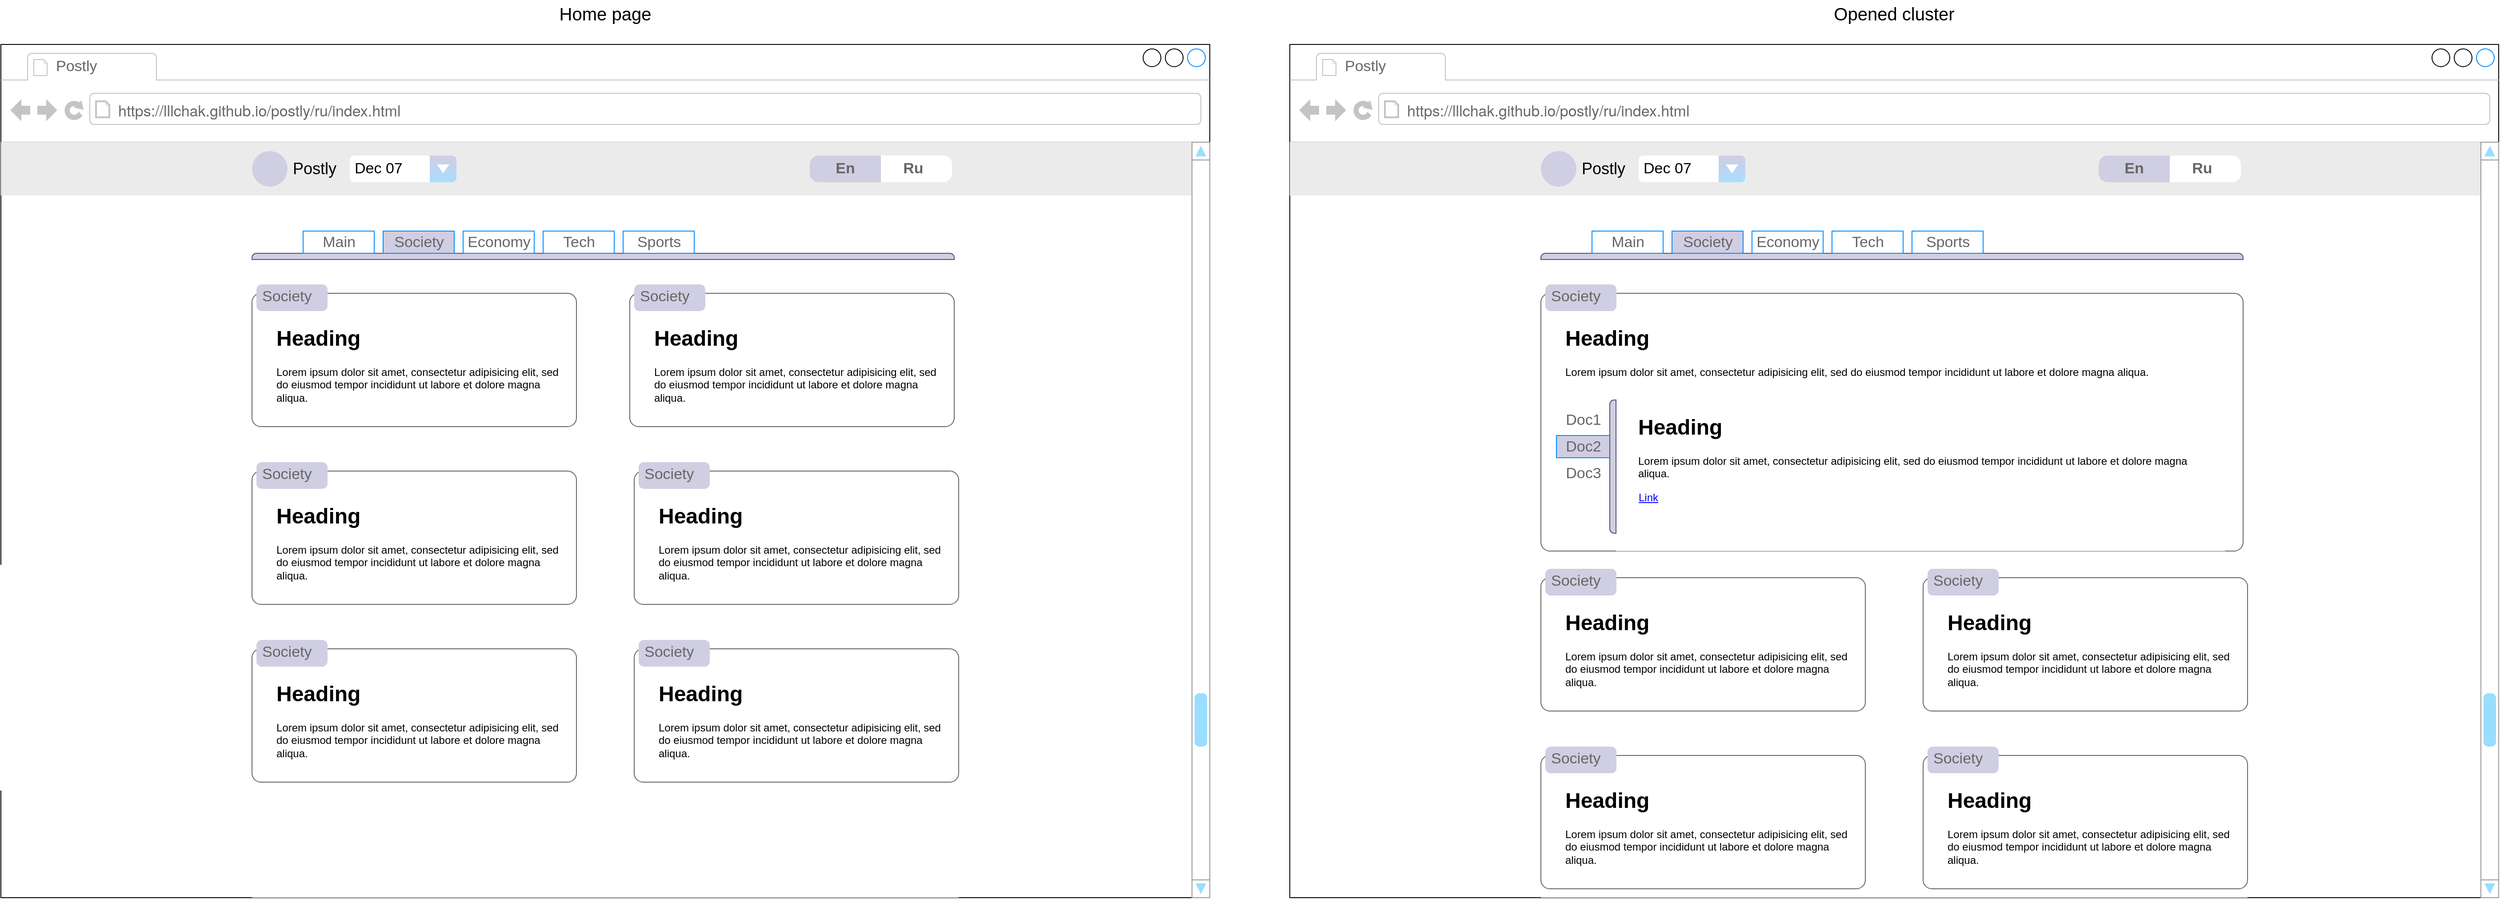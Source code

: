 <mxfile version="24.2.2" type="github">
  <diagram name="Page-1" id="TqCZ4z7ThMNIqhiF5H48">
    <mxGraphModel dx="4217" dy="2922" grid="0" gridSize="10" guides="1" tooltips="1" connect="1" arrows="1" fold="1" page="0" pageScale="1" pageWidth="827" pageHeight="1169" math="0" shadow="0">
      <root>
        <mxCell id="0" />
        <mxCell id="1" parent="0" />
        <mxCell id="u7MQaCBjW9pdvPqKbU2X-4" value="" style="strokeWidth=1;shadow=0;dashed=0;align=center;html=1;shape=mxgraph.mockup.containers.browserWindow;rSize=0;strokeColor=default;strokeColor2=#008cff;strokeColor3=#c4c4c4;mainText=,;recursiveResize=0;fontColor=#666666;" vertex="1" parent="1">
          <mxGeometry x="-1410" y="-1000" width="1360" height="960" as="geometry" />
        </mxCell>
        <mxCell id="u7MQaCBjW9pdvPqKbU2X-5" value="Postly" style="strokeWidth=1;shadow=0;dashed=0;align=center;html=1;shape=mxgraph.mockup.containers.anchor;fontSize=17;fontColor=#666666;align=left;whiteSpace=wrap;" vertex="1" parent="u7MQaCBjW9pdvPqKbU2X-4">
          <mxGeometry x="60" y="12" width="110" height="26" as="geometry" />
        </mxCell>
        <mxCell id="u7MQaCBjW9pdvPqKbU2X-6" value="&lt;p style=&quot;margin: 0px; font-style: normal; font-variant-caps: normal; font-stretch: normal; line-height: normal; font-family: &amp;quot;Helvetica Neue&amp;quot;; font-size-adjust: none; font-kerning: auto; font-variant-alternates: normal; font-variant-ligatures: normal; font-variant-numeric: normal; font-variant-east-asian: normal; font-variant-position: normal; font-feature-settings: normal; font-optical-sizing: auto; font-variation-settings: normal;&quot;&gt;&lt;font style=&quot;font-size: 17px;&quot;&gt;https://lllchak.github.io/postly/ru/index.html&lt;/font&gt;&lt;/p&gt;" style="strokeWidth=1;shadow=0;dashed=0;align=center;html=1;shape=mxgraph.mockup.containers.anchor;rSize=0;fontSize=17;fontColor=#666666;align=left;" vertex="1" parent="u7MQaCBjW9pdvPqKbU2X-4">
          <mxGeometry x="130" y="60" width="350" height="26" as="geometry" />
        </mxCell>
        <mxCell id="u7MQaCBjW9pdvPqKbU2X-17" value="" style="rounded=0;whiteSpace=wrap;html=1;fillColor=#EBEBEB;strokeColor=none;" vertex="1" parent="u7MQaCBjW9pdvPqKbU2X-4">
          <mxGeometry y="110" width="1360" height="60" as="geometry" />
        </mxCell>
        <mxCell id="u7MQaCBjW9pdvPqKbU2X-18" value="" style="shape=sumEllipse;perimeter=ellipsePerimeter;whiteSpace=wrap;html=1;backgroundOutline=1;fillColor=#d0cee2;strokeColor=none;" vertex="1" parent="u7MQaCBjW9pdvPqKbU2X-4">
          <mxGeometry x="282.5" y="120" width="40" height="40" as="geometry" />
        </mxCell>
        <mxCell id="u7MQaCBjW9pdvPqKbU2X-20" value="Postly" style="text;html=1;align=center;verticalAlign=middle;whiteSpace=wrap;rounded=0;fontSize=18;" vertex="1" parent="u7MQaCBjW9pdvPqKbU2X-4">
          <mxGeometry x="322.5" y="125" width="60" height="30" as="geometry" />
        </mxCell>
        <mxCell id="u7MQaCBjW9pdvPqKbU2X-21" value="Dec 07" style="strokeWidth=1;shadow=0;dashed=0;align=center;html=1;shape=mxgraph.mockup.forms.comboBox;strokeColor=none;fillColor=#d0cee2;align=left;fillColor2=#aaddff;mainText=;fontSize=17;spacingLeft=3;gradientColor=none;" vertex="1" parent="u7MQaCBjW9pdvPqKbU2X-4">
          <mxGeometry x="392.5" y="125" width="120" height="30" as="geometry" />
        </mxCell>
        <mxCell id="u7MQaCBjW9pdvPqKbU2X-22" value="" style="strokeWidth=1;shadow=0;dashed=0;align=center;html=1;shape=mxgraph.mockup.containers.marginRect2;rectMarginTop=32;strokeColor=none;gradientColor=none;whiteSpace=wrap;" vertex="1" parent="u7MQaCBjW9pdvPqKbU2X-4">
          <mxGeometry x="282.5" y="210" width="795" height="750" as="geometry" />
        </mxCell>
        <mxCell id="u7MQaCBjW9pdvPqKbU2X-26" value="" style="strokeWidth=1;shadow=0;dashed=0;align=center;html=1;shape=mxgraph.mockup.containers.topButton;rSize=5;strokeColor=#56517e;fillColor=#d0cee2;resizeWidth=1;movable=0;deletable=1;" vertex="1" parent="u7MQaCBjW9pdvPqKbU2X-22">
          <mxGeometry width="790" height="7" relative="1" as="geometry">
            <mxPoint y="25" as="offset" />
          </mxGeometry>
        </mxCell>
        <mxCell id="u7MQaCBjW9pdvPqKbU2X-44" value="" style="shape=mxgraph.mockup.containers.marginRect;rectMarginTop=10;strokeColor=#666666;strokeWidth=1;dashed=0;rounded=1;arcSize=5;recursiveResize=0;html=1;whiteSpace=wrap;" vertex="1" parent="u7MQaCBjW9pdvPqKbU2X-22">
          <mxGeometry y="60" width="365" height="160" as="geometry" />
        </mxCell>
        <mxCell id="u7MQaCBjW9pdvPqKbU2X-45" value="Society" style="shape=rect;strokeColor=none;fillColor=#d0cee2;strokeWidth=1;dashed=0;rounded=1;arcSize=20;fontSize=17;spacing=2;spacingTop=-2;align=left;autosize=1;spacingLeft=4;resizeWidth=0;resizeHeight=0;perimeter=none;html=1;whiteSpace=wrap;fontColor=#666666;" vertex="1" parent="u7MQaCBjW9pdvPqKbU2X-44">
          <mxGeometry x="5" width="80" height="30" as="geometry" />
        </mxCell>
        <mxCell id="u7MQaCBjW9pdvPqKbU2X-48" value="&lt;h1 style=&quot;margin-top: 0px;&quot;&gt;Heading&lt;/h1&gt;&lt;p&gt;Lorem ipsum dolor sit amet, consectetur adipisicing elit, sed do eiusmod tempor incididunt ut labore et dolore magna aliqua.&lt;/p&gt;" style="text;html=1;whiteSpace=wrap;overflow=hidden;rounded=0;" vertex="1" parent="u7MQaCBjW9pdvPqKbU2X-44">
          <mxGeometry x="25" y="40" width="335" height="120" as="geometry" />
        </mxCell>
        <mxCell id="u7MQaCBjW9pdvPqKbU2X-49" value="" style="shape=mxgraph.mockup.containers.marginRect;rectMarginTop=10;strokeColor=#666666;strokeWidth=1;dashed=0;rounded=1;arcSize=5;recursiveResize=0;html=1;whiteSpace=wrap;" vertex="1" parent="u7MQaCBjW9pdvPqKbU2X-22">
          <mxGeometry x="425" y="60" width="365" height="160" as="geometry" />
        </mxCell>
        <mxCell id="u7MQaCBjW9pdvPqKbU2X-50" value="Society" style="shape=rect;strokeColor=none;fillColor=#d0cee2;strokeWidth=1;dashed=0;rounded=1;arcSize=20;fontSize=17;spacing=2;spacingTop=-2;align=left;autosize=1;spacingLeft=4;resizeWidth=0;resizeHeight=0;perimeter=none;html=1;whiteSpace=wrap;fontColor=#666666;" vertex="1" parent="u7MQaCBjW9pdvPqKbU2X-49">
          <mxGeometry x="5" width="80" height="30" as="geometry" />
        </mxCell>
        <mxCell id="u7MQaCBjW9pdvPqKbU2X-51" value="&lt;h1 style=&quot;margin-top: 0px;&quot;&gt;Heading&lt;/h1&gt;&lt;p&gt;Lorem ipsum dolor sit amet, consectetur adipisicing elit, sed do eiusmod tempor incididunt ut labore et dolore magna aliqua.&lt;/p&gt;" style="text;html=1;whiteSpace=wrap;overflow=hidden;rounded=0;" vertex="1" parent="u7MQaCBjW9pdvPqKbU2X-49">
          <mxGeometry x="25" y="40" width="335" height="120" as="geometry" />
        </mxCell>
        <mxCell id="u7MQaCBjW9pdvPqKbU2X-58" value="" style="shape=mxgraph.mockup.containers.marginRect;rectMarginTop=10;strokeColor=#666666;strokeWidth=1;dashed=0;rounded=1;arcSize=5;recursiveResize=0;html=1;whiteSpace=wrap;" vertex="1" parent="u7MQaCBjW9pdvPqKbU2X-22">
          <mxGeometry y="260" width="365" height="160" as="geometry" />
        </mxCell>
        <mxCell id="u7MQaCBjW9pdvPqKbU2X-59" value="Society" style="shape=rect;strokeColor=none;fillColor=#d0cee2;strokeWidth=1;dashed=0;rounded=1;arcSize=20;fontSize=17;spacing=2;spacingTop=-2;align=left;autosize=1;spacingLeft=4;resizeWidth=0;resizeHeight=0;perimeter=none;html=1;whiteSpace=wrap;fontColor=#666666;" vertex="1" parent="u7MQaCBjW9pdvPqKbU2X-58">
          <mxGeometry x="5" width="80" height="30" as="geometry" />
        </mxCell>
        <mxCell id="u7MQaCBjW9pdvPqKbU2X-60" value="&lt;h1 style=&quot;margin-top: 0px;&quot;&gt;Heading&lt;/h1&gt;&lt;p&gt;Lorem ipsum dolor sit amet, consectetur adipisicing elit, sed do eiusmod tempor incididunt ut labore et dolore magna aliqua.&lt;/p&gt;" style="text;html=1;whiteSpace=wrap;overflow=hidden;rounded=0;" vertex="1" parent="u7MQaCBjW9pdvPqKbU2X-58">
          <mxGeometry x="25" y="40" width="335" height="120" as="geometry" />
        </mxCell>
        <mxCell id="u7MQaCBjW9pdvPqKbU2X-61" value="" style="shape=mxgraph.mockup.containers.marginRect;rectMarginTop=10;strokeColor=#666666;strokeWidth=1;dashed=0;rounded=1;arcSize=5;recursiveResize=0;html=1;whiteSpace=wrap;" vertex="1" parent="u7MQaCBjW9pdvPqKbU2X-22">
          <mxGeometry x="430" y="260" width="365" height="160" as="geometry" />
        </mxCell>
        <mxCell id="u7MQaCBjW9pdvPqKbU2X-62" value="Society" style="shape=rect;strokeColor=none;fillColor=#d0cee2;strokeWidth=1;dashed=0;rounded=1;arcSize=20;fontSize=17;spacing=2;spacingTop=-2;align=left;autosize=1;spacingLeft=4;resizeWidth=0;resizeHeight=0;perimeter=none;html=1;whiteSpace=wrap;fontColor=#666666;" vertex="1" parent="u7MQaCBjW9pdvPqKbU2X-61">
          <mxGeometry x="5" width="80" height="30" as="geometry" />
        </mxCell>
        <mxCell id="u7MQaCBjW9pdvPqKbU2X-63" value="&lt;h1 style=&quot;margin-top: 0px;&quot;&gt;Heading&lt;/h1&gt;&lt;p&gt;Lorem ipsum dolor sit amet, consectetur adipisicing elit, sed do eiusmod tempor incididunt ut labore et dolore magna aliqua.&lt;/p&gt;" style="text;html=1;whiteSpace=wrap;overflow=hidden;rounded=0;" vertex="1" parent="u7MQaCBjW9pdvPqKbU2X-61">
          <mxGeometry x="25" y="40" width="335" height="120" as="geometry" />
        </mxCell>
        <mxCell id="u7MQaCBjW9pdvPqKbU2X-64" value="" style="shape=mxgraph.mockup.containers.marginRect;rectMarginTop=10;strokeColor=#666666;strokeWidth=1;dashed=0;rounded=1;arcSize=5;recursiveResize=0;html=1;whiteSpace=wrap;" vertex="1" parent="u7MQaCBjW9pdvPqKbU2X-22">
          <mxGeometry y="460" width="365" height="160" as="geometry" />
        </mxCell>
        <mxCell id="u7MQaCBjW9pdvPqKbU2X-65" value="Society" style="shape=rect;strokeColor=none;fillColor=#d0cee2;strokeWidth=1;dashed=0;rounded=1;arcSize=20;fontSize=17;spacing=2;spacingTop=-2;align=left;autosize=1;spacingLeft=4;resizeWidth=0;resizeHeight=0;perimeter=none;html=1;whiteSpace=wrap;fontColor=#666666;" vertex="1" parent="u7MQaCBjW9pdvPqKbU2X-64">
          <mxGeometry x="5" width="80" height="30" as="geometry" />
        </mxCell>
        <mxCell id="u7MQaCBjW9pdvPqKbU2X-66" value="&lt;h1 style=&quot;margin-top: 0px;&quot;&gt;Heading&lt;/h1&gt;&lt;p&gt;Lorem ipsum dolor sit amet, consectetur adipisicing elit, sed do eiusmod tempor incididunt ut labore et dolore magna aliqua.&lt;/p&gt;" style="text;html=1;whiteSpace=wrap;overflow=hidden;rounded=0;" vertex="1" parent="u7MQaCBjW9pdvPqKbU2X-64">
          <mxGeometry x="25" y="40" width="335" height="120" as="geometry" />
        </mxCell>
        <mxCell id="u7MQaCBjW9pdvPqKbU2X-67" value="" style="shape=mxgraph.mockup.containers.marginRect;rectMarginTop=10;strokeColor=#666666;strokeWidth=1;dashed=0;rounded=1;arcSize=5;recursiveResize=0;html=1;whiteSpace=wrap;" vertex="1" parent="u7MQaCBjW9pdvPqKbU2X-22">
          <mxGeometry x="430" y="460" width="365" height="160" as="geometry" />
        </mxCell>
        <mxCell id="u7MQaCBjW9pdvPqKbU2X-68" value="Society" style="shape=rect;strokeColor=none;fillColor=#d0cee2;strokeWidth=1;dashed=0;rounded=1;arcSize=20;fontSize=17;spacing=2;spacingTop=-2;align=left;autosize=1;spacingLeft=4;resizeWidth=0;resizeHeight=0;perimeter=none;html=1;whiteSpace=wrap;fontColor=#666666;" vertex="1" parent="u7MQaCBjW9pdvPqKbU2X-67">
          <mxGeometry x="5" width="80" height="30" as="geometry" />
        </mxCell>
        <mxCell id="u7MQaCBjW9pdvPqKbU2X-69" value="&lt;h1 style=&quot;margin-top: 0px;&quot;&gt;Heading&lt;/h1&gt;&lt;p&gt;Lorem ipsum dolor sit amet, consectetur adipisicing elit, sed do eiusmod tempor incididunt ut labore et dolore magna aliqua.&lt;/p&gt;" style="text;html=1;whiteSpace=wrap;overflow=hidden;rounded=0;" vertex="1" parent="u7MQaCBjW9pdvPqKbU2X-67">
          <mxGeometry x="25" y="40" width="335" height="120" as="geometry" />
        </mxCell>
        <mxCell id="u7MQaCBjW9pdvPqKbU2X-24" value="Society" style="strokeWidth=1;shadow=0;dashed=0;align=center;html=1;shape=mxgraph.mockup.containers.rrect;rSize=0;fontSize=17;strokeColor=#008CFF;fillColor=#d0cee2;fontColor=#666666;" vertex="1" parent="u7MQaCBjW9pdvPqKbU2X-4">
          <mxGeometry width="80" height="25" relative="1" as="geometry">
            <mxPoint x="430" y="210" as="offset" />
          </mxGeometry>
        </mxCell>
        <mxCell id="u7MQaCBjW9pdvPqKbU2X-29" value="Main" style="strokeWidth=1;shadow=0;dashed=0;align=center;html=1;shape=mxgraph.mockup.containers.rrect;rSize=0;fontSize=17;fontColor=#666666;strokeColor=#008cff;fillColor=#ffffff;" vertex="1" parent="u7MQaCBjW9pdvPqKbU2X-4">
          <mxGeometry x="340" y="210.0" width="80" height="25" as="geometry" />
        </mxCell>
        <mxCell id="u7MQaCBjW9pdvPqKbU2X-30" value="Economy" style="strokeWidth=1;shadow=0;dashed=0;align=center;html=1;shape=mxgraph.mockup.containers.rrect;rSize=0;fontSize=17;fontColor=#666666;strokeColor=#008cff;fillColor=#ffffff;" vertex="1" parent="u7MQaCBjW9pdvPqKbU2X-4">
          <mxGeometry x="520" y="210.0" width="80" height="25" as="geometry" />
        </mxCell>
        <mxCell id="u7MQaCBjW9pdvPqKbU2X-31" value="Tech" style="strokeWidth=1;shadow=0;dashed=0;align=center;html=1;shape=mxgraph.mockup.containers.rrect;rSize=0;fontSize=17;fontColor=#666666;strokeColor=#008cff;fillColor=#ffffff;" vertex="1" parent="u7MQaCBjW9pdvPqKbU2X-4">
          <mxGeometry x="610" y="210.0" width="80" height="25" as="geometry" />
        </mxCell>
        <mxCell id="u7MQaCBjW9pdvPqKbU2X-32" value="Sports" style="strokeWidth=1;shadow=0;dashed=0;align=center;html=1;shape=mxgraph.mockup.containers.rrect;rSize=0;fontSize=17;fontColor=#666666;strokeColor=#008CFF;fillColor=#ffffff;" vertex="1" parent="u7MQaCBjW9pdvPqKbU2X-4">
          <mxGeometry x="700" y="210.0" width="80" height="25" as="geometry" />
        </mxCell>
        <mxCell id="u7MQaCBjW9pdvPqKbU2X-38" value="" style="strokeWidth=1;shadow=0;dashed=0;align=center;html=1;shape=mxgraph.mockup.rrect;rSize=10;fillColor=#ffffff;strokeColor=none;fontColor=#666666;" vertex="1" parent="u7MQaCBjW9pdvPqKbU2X-4">
          <mxGeometry x="910" y="125" width="160" height="30" as="geometry" />
        </mxCell>
        <mxCell id="u7MQaCBjW9pdvPqKbU2X-41" value="Ru" style="strokeColor=inherit;fillColor=inherit;gradientColor=inherit;strokeWidth=1;shadow=0;dashed=0;align=center;html=1;shape=mxgraph.mockup.rightButton;rSize=10;fontSize=17;fontColor=#666666;fontStyle=1;resizeHeight=1;whiteSpace=wrap;" vertex="1" parent="u7MQaCBjW9pdvPqKbU2X-38">
          <mxGeometry x="1" width="87" height="30" relative="1" as="geometry">
            <mxPoint x="-87" as="offset" />
          </mxGeometry>
        </mxCell>
        <mxCell id="u7MQaCBjW9pdvPqKbU2X-42" value="En" style="strokeWidth=1;shadow=0;dashed=0;align=center;html=1;shape=mxgraph.mockup.leftButton;rSize=10;fontSize=17;fontStyle=1;fillColor=#d0cee2;strokeColor=none;resizeHeight=1;whiteSpace=wrap;fontColor=#666666;" vertex="1" parent="u7MQaCBjW9pdvPqKbU2X-38">
          <mxGeometry width="80" height="30" relative="1" as="geometry">
            <mxPoint as="offset" />
          </mxGeometry>
        </mxCell>
        <mxCell id="u7MQaCBjW9pdvPqKbU2X-73" value="" style="verticalLabelPosition=bottom;shadow=0;dashed=0;align=center;html=1;verticalAlign=top;strokeWidth=1;shape=mxgraph.mockup.navigation.scrollBar;strokeColor=#999999;barPos=20;fillColor2=#99ddff;strokeColor2=none;direction=north;" vertex="1" parent="u7MQaCBjW9pdvPqKbU2X-4">
          <mxGeometry x="1340" y="110" width="20" height="850" as="geometry" />
        </mxCell>
        <mxCell id="u7MQaCBjW9pdvPqKbU2X-13" value="&lt;font style=&quot;font-size: 20px;&quot;&gt;Home page&lt;/font&gt;" style="text;html=1;align=center;verticalAlign=middle;whiteSpace=wrap;rounded=0;" vertex="1" parent="1">
          <mxGeometry x="-1410" y="-1050" width="1360" height="30" as="geometry" />
        </mxCell>
        <mxCell id="u7MQaCBjW9pdvPqKbU2X-75" value="" style="strokeWidth=1;shadow=0;dashed=0;align=center;html=1;shape=mxgraph.mockup.containers.browserWindow;rSize=0;strokeColor=default;strokeColor2=#008cff;strokeColor3=#c4c4c4;mainText=,;recursiveResize=0;fontColor=#666666;" vertex="1" parent="1">
          <mxGeometry x="40" y="-1000" width="1360" height="960" as="geometry" />
        </mxCell>
        <mxCell id="u7MQaCBjW9pdvPqKbU2X-76" value="Postly" style="strokeWidth=1;shadow=0;dashed=0;align=center;html=1;shape=mxgraph.mockup.containers.anchor;fontSize=17;fontColor=#666666;align=left;whiteSpace=wrap;" vertex="1" parent="u7MQaCBjW9pdvPqKbU2X-75">
          <mxGeometry x="60" y="12" width="110" height="26" as="geometry" />
        </mxCell>
        <mxCell id="u7MQaCBjW9pdvPqKbU2X-77" value="&lt;p style=&quot;margin: 0px; font-style: normal; font-variant-caps: normal; font-stretch: normal; line-height: normal; font-family: &amp;quot;Helvetica Neue&amp;quot;; font-size-adjust: none; font-kerning: auto; font-variant-alternates: normal; font-variant-ligatures: normal; font-variant-numeric: normal; font-variant-east-asian: normal; font-variant-position: normal; font-feature-settings: normal; font-optical-sizing: auto; font-variation-settings: normal;&quot;&gt;&lt;font style=&quot;font-size: 17px;&quot;&gt;https://lllchak.github.io/postly/ru/index.html&lt;/font&gt;&lt;/p&gt;" style="strokeWidth=1;shadow=0;dashed=0;align=center;html=1;shape=mxgraph.mockup.containers.anchor;rSize=0;fontSize=17;fontColor=#666666;align=left;" vertex="1" parent="u7MQaCBjW9pdvPqKbU2X-75">
          <mxGeometry x="130" y="60" width="350" height="26" as="geometry" />
        </mxCell>
        <mxCell id="u7MQaCBjW9pdvPqKbU2X-78" value="" style="rounded=0;whiteSpace=wrap;html=1;fillColor=#EBEBEB;strokeColor=none;" vertex="1" parent="u7MQaCBjW9pdvPqKbU2X-75">
          <mxGeometry y="110" width="1360" height="60" as="geometry" />
        </mxCell>
        <mxCell id="u7MQaCBjW9pdvPqKbU2X-79" value="" style="shape=sumEllipse;perimeter=ellipsePerimeter;whiteSpace=wrap;html=1;backgroundOutline=1;fillColor=#d0cee2;strokeColor=none;" vertex="1" parent="u7MQaCBjW9pdvPqKbU2X-75">
          <mxGeometry x="282.5" y="120" width="40" height="40" as="geometry" />
        </mxCell>
        <mxCell id="u7MQaCBjW9pdvPqKbU2X-80" value="Postly" style="text;html=1;align=center;verticalAlign=middle;whiteSpace=wrap;rounded=0;fontSize=18;" vertex="1" parent="u7MQaCBjW9pdvPqKbU2X-75">
          <mxGeometry x="322.5" y="125" width="60" height="30" as="geometry" />
        </mxCell>
        <mxCell id="u7MQaCBjW9pdvPqKbU2X-81" value="Dec 07" style="strokeWidth=1;shadow=0;dashed=0;align=center;html=1;shape=mxgraph.mockup.forms.comboBox;strokeColor=none;fillColor=#d0cee2;align=left;fillColor2=#aaddff;mainText=;fontSize=17;spacingLeft=3;gradientColor=none;" vertex="1" parent="u7MQaCBjW9pdvPqKbU2X-75">
          <mxGeometry x="392.5" y="125" width="120" height="30" as="geometry" />
        </mxCell>
        <mxCell id="u7MQaCBjW9pdvPqKbU2X-82" value="" style="strokeWidth=1;shadow=0;dashed=0;align=center;html=1;shape=mxgraph.mockup.containers.marginRect2;rectMarginTop=32;strokeColor=none;gradientColor=none;whiteSpace=wrap;" vertex="1" parent="u7MQaCBjW9pdvPqKbU2X-75">
          <mxGeometry x="282.5" y="210" width="795" height="750" as="geometry" />
        </mxCell>
        <mxCell id="u7MQaCBjW9pdvPqKbU2X-83" value="" style="strokeWidth=1;shadow=0;dashed=0;align=center;html=1;shape=mxgraph.mockup.containers.topButton;rSize=5;strokeColor=#56517e;fillColor=#d0cee2;resizeWidth=1;movable=0;deletable=1;" vertex="1" parent="u7MQaCBjW9pdvPqKbU2X-82">
          <mxGeometry width="790" height="7" relative="1" as="geometry">
            <mxPoint y="25" as="offset" />
          </mxGeometry>
        </mxCell>
        <mxCell id="u7MQaCBjW9pdvPqKbU2X-84" value="" style="shape=mxgraph.mockup.containers.marginRect;rectMarginTop=10;strokeColor=#666666;strokeWidth=1;dashed=0;rounded=1;arcSize=5;recursiveResize=0;html=1;whiteSpace=wrap;" vertex="1" parent="u7MQaCBjW9pdvPqKbU2X-82">
          <mxGeometry y="60" width="790" height="300" as="geometry" />
        </mxCell>
        <mxCell id="u7MQaCBjW9pdvPqKbU2X-85" value="Society" style="shape=rect;strokeColor=none;fillColor=#d0cee2;strokeWidth=1;dashed=0;rounded=1;arcSize=20;fontSize=17;spacing=2;spacingTop=-2;align=left;autosize=1;spacingLeft=4;resizeWidth=0;resizeHeight=0;perimeter=none;html=1;whiteSpace=wrap;fontColor=#666666;" vertex="1" parent="u7MQaCBjW9pdvPqKbU2X-84">
          <mxGeometry x="5" width="80" height="30" as="geometry" />
        </mxCell>
        <mxCell id="u7MQaCBjW9pdvPqKbU2X-86" value="&lt;h1 style=&quot;margin-top: 0px;&quot;&gt;Heading&lt;/h1&gt;&lt;p&gt;Lorem ipsum dolor sit amet, consectetur adipisicing elit, sed do eiusmod tempor incididunt ut labore et dolore magna aliqua.&lt;/p&gt;" style="text;html=1;whiteSpace=wrap;overflow=hidden;rounded=0;" vertex="1" parent="u7MQaCBjW9pdvPqKbU2X-84">
          <mxGeometry x="25" y="40" width="745" height="120" as="geometry" />
        </mxCell>
        <mxCell id="u7MQaCBjW9pdvPqKbU2X-112" value="" style="strokeWidth=1;shadow=0;dashed=0;align=center;html=1;shape=mxgraph.mockup.containers.marginRect2;rectMarginLeft=67;strokeColor=none;gradientColor=none;whiteSpace=wrap;" vertex="1" parent="u7MQaCBjW9pdvPqKbU2X-84">
          <mxGeometry x="17.5" y="130" width="752.5" height="170" as="geometry" />
        </mxCell>
        <mxCell id="u7MQaCBjW9pdvPqKbU2X-113" value="Doc1" style="strokeColor=inherit;fillColor=inherit;gradientColor=inherit;strokeWidth=1;shadow=0;dashed=0;align=center;html=1;shape=mxgraph.mockup.containers.rrect;rSize=0;fontSize=17;fontColor=#666666;" vertex="1" parent="u7MQaCBjW9pdvPqKbU2X-112">
          <mxGeometry width="60" height="25" relative="1" as="geometry">
            <mxPoint y="10" as="offset" />
          </mxGeometry>
        </mxCell>
        <mxCell id="u7MQaCBjW9pdvPqKbU2X-114" value="Doc2" style="strokeWidth=1;shadow=0;dashed=0;align=center;html=1;shape=mxgraph.mockup.containers.rrect;rSize=0;fontSize=17;strokeColor=#008CFF;fillColor=#d0cee2;fontColor=#666666;" vertex="1" parent="u7MQaCBjW9pdvPqKbU2X-112">
          <mxGeometry width="60" height="25" relative="1" as="geometry">
            <mxPoint y="40" as="offset" />
          </mxGeometry>
        </mxCell>
        <mxCell id="u7MQaCBjW9pdvPqKbU2X-115" value="Doc3" style="strokeColor=inherit;fillColor=inherit;gradientColor=inherit;strokeWidth=1;shadow=0;dashed=0;align=center;html=1;shape=mxgraph.mockup.containers.rrect;rSize=0;fontSize=17;fontColor=#666666;" vertex="1" parent="u7MQaCBjW9pdvPqKbU2X-112">
          <mxGeometry width="60" height="25" relative="1" as="geometry">
            <mxPoint y="70" as="offset" />
          </mxGeometry>
        </mxCell>
        <mxCell id="u7MQaCBjW9pdvPqKbU2X-116" value="" style="strokeWidth=1;shadow=0;dashed=0;align=center;html=1;shape=mxgraph.mockup.containers.leftButton;rSize=5;strokeColor=#56517e;fillColor=#d0cee2;resizeHeight=1;movable=0;deletable=0;" vertex="1" parent="u7MQaCBjW9pdvPqKbU2X-112">
          <mxGeometry width="7" height="150" relative="1" as="geometry">
            <mxPoint x="60" as="offset" />
          </mxGeometry>
        </mxCell>
        <mxCell id="u7MQaCBjW9pdvPqKbU2X-117" value="&lt;h1 style=&quot;margin-top: 0px;&quot;&gt;Heading&lt;/h1&gt;&lt;p&gt;Lorem ipsum dolor sit amet, consectetur adipisicing elit, sed do eiusmod tempor incididunt ut labore et dolore magna aliqua.&lt;/p&gt;" style="text;html=1;whiteSpace=wrap;overflow=hidden;rounded=0;" vertex="1" parent="u7MQaCBjW9pdvPqKbU2X-112">
          <mxGeometry x="90" y="10" width="650" height="120" as="geometry" />
        </mxCell>
        <mxCell id="u7MQaCBjW9pdvPqKbU2X-130" value="Link" style="shape=rectangle;strokeColor=none;fillColor=none;linkText=;fontSize=12;fontColor=#0000ff;fontStyle=4;html=1;align=center;" vertex="1" parent="u7MQaCBjW9pdvPqKbU2X-112">
          <mxGeometry x="60" y="95" width="85" height="30" as="geometry" />
        </mxCell>
        <mxCell id="u7MQaCBjW9pdvPqKbU2X-96" value="" style="shape=mxgraph.mockup.containers.marginRect;rectMarginTop=10;strokeColor=#666666;strokeWidth=1;dashed=0;rounded=1;arcSize=5;recursiveResize=0;html=1;whiteSpace=wrap;" vertex="1" parent="u7MQaCBjW9pdvPqKbU2X-82">
          <mxGeometry y="380" width="365" height="160" as="geometry" />
        </mxCell>
        <mxCell id="u7MQaCBjW9pdvPqKbU2X-97" value="Society" style="shape=rect;strokeColor=none;fillColor=#d0cee2;strokeWidth=1;dashed=0;rounded=1;arcSize=20;fontSize=17;spacing=2;spacingTop=-2;align=left;autosize=1;spacingLeft=4;resizeWidth=0;resizeHeight=0;perimeter=none;html=1;whiteSpace=wrap;fontColor=#666666;" vertex="1" parent="u7MQaCBjW9pdvPqKbU2X-96">
          <mxGeometry x="5" width="80" height="30" as="geometry" />
        </mxCell>
        <mxCell id="u7MQaCBjW9pdvPqKbU2X-98" value="&lt;h1 style=&quot;margin-top: 0px;&quot;&gt;Heading&lt;/h1&gt;&lt;p&gt;Lorem ipsum dolor sit amet, consectetur adipisicing elit, sed do eiusmod tempor incididunt ut labore et dolore magna aliqua.&lt;/p&gt;" style="text;html=1;whiteSpace=wrap;overflow=hidden;rounded=0;" vertex="1" parent="u7MQaCBjW9pdvPqKbU2X-96">
          <mxGeometry x="25" y="40" width="335" height="120" as="geometry" />
        </mxCell>
        <mxCell id="u7MQaCBjW9pdvPqKbU2X-99" value="" style="shape=mxgraph.mockup.containers.marginRect;rectMarginTop=10;strokeColor=#666666;strokeWidth=1;dashed=0;rounded=1;arcSize=5;recursiveResize=0;html=1;whiteSpace=wrap;" vertex="1" parent="u7MQaCBjW9pdvPqKbU2X-82">
          <mxGeometry x="430" y="380" width="365" height="160" as="geometry" />
        </mxCell>
        <mxCell id="u7MQaCBjW9pdvPqKbU2X-100" value="Society" style="shape=rect;strokeColor=none;fillColor=#d0cee2;strokeWidth=1;dashed=0;rounded=1;arcSize=20;fontSize=17;spacing=2;spacingTop=-2;align=left;autosize=1;spacingLeft=4;resizeWidth=0;resizeHeight=0;perimeter=none;html=1;whiteSpace=wrap;fontColor=#666666;" vertex="1" parent="u7MQaCBjW9pdvPqKbU2X-99">
          <mxGeometry x="5" width="80" height="30" as="geometry" />
        </mxCell>
        <mxCell id="u7MQaCBjW9pdvPqKbU2X-101" value="&lt;h1 style=&quot;margin-top: 0px;&quot;&gt;Heading&lt;/h1&gt;&lt;p&gt;Lorem ipsum dolor sit amet, consectetur adipisicing elit, sed do eiusmod tempor incididunt ut labore et dolore magna aliqua.&lt;/p&gt;" style="text;html=1;whiteSpace=wrap;overflow=hidden;rounded=0;" vertex="1" parent="u7MQaCBjW9pdvPqKbU2X-99">
          <mxGeometry x="25" y="40" width="335" height="120" as="geometry" />
        </mxCell>
        <mxCell id="u7MQaCBjW9pdvPqKbU2X-118" value="" style="shape=mxgraph.mockup.containers.marginRect;rectMarginTop=10;strokeColor=#666666;strokeWidth=1;dashed=0;rounded=1;arcSize=5;recursiveResize=0;html=1;whiteSpace=wrap;" vertex="1" parent="u7MQaCBjW9pdvPqKbU2X-82">
          <mxGeometry y="580" width="365" height="160" as="geometry" />
        </mxCell>
        <mxCell id="u7MQaCBjW9pdvPqKbU2X-119" value="Society" style="shape=rect;strokeColor=none;fillColor=#d0cee2;strokeWidth=1;dashed=0;rounded=1;arcSize=20;fontSize=17;spacing=2;spacingTop=-2;align=left;autosize=1;spacingLeft=4;resizeWidth=0;resizeHeight=0;perimeter=none;html=1;whiteSpace=wrap;fontColor=#666666;" vertex="1" parent="u7MQaCBjW9pdvPqKbU2X-118">
          <mxGeometry x="5" width="80" height="30" as="geometry" />
        </mxCell>
        <mxCell id="u7MQaCBjW9pdvPqKbU2X-120" value="&lt;h1 style=&quot;margin-top: 0px;&quot;&gt;Heading&lt;/h1&gt;&lt;p&gt;Lorem ipsum dolor sit amet, consectetur adipisicing elit, sed do eiusmod tempor incididunt ut labore et dolore magna aliqua.&lt;/p&gt;" style="text;html=1;whiteSpace=wrap;overflow=hidden;rounded=0;" vertex="1" parent="u7MQaCBjW9pdvPqKbU2X-118">
          <mxGeometry x="25" y="40" width="335" height="120" as="geometry" />
        </mxCell>
        <mxCell id="u7MQaCBjW9pdvPqKbU2X-121" value="" style="shape=mxgraph.mockup.containers.marginRect;rectMarginTop=10;strokeColor=#666666;strokeWidth=1;dashed=0;rounded=1;arcSize=5;recursiveResize=0;html=1;whiteSpace=wrap;" vertex="1" parent="u7MQaCBjW9pdvPqKbU2X-82">
          <mxGeometry x="430" y="580" width="365" height="160" as="geometry" />
        </mxCell>
        <mxCell id="u7MQaCBjW9pdvPqKbU2X-122" value="Society" style="shape=rect;strokeColor=none;fillColor=#d0cee2;strokeWidth=1;dashed=0;rounded=1;arcSize=20;fontSize=17;spacing=2;spacingTop=-2;align=left;autosize=1;spacingLeft=4;resizeWidth=0;resizeHeight=0;perimeter=none;html=1;whiteSpace=wrap;fontColor=#666666;" vertex="1" parent="u7MQaCBjW9pdvPqKbU2X-121">
          <mxGeometry x="5" width="80" height="30" as="geometry" />
        </mxCell>
        <mxCell id="u7MQaCBjW9pdvPqKbU2X-123" value="&lt;h1 style=&quot;margin-top: 0px;&quot;&gt;Heading&lt;/h1&gt;&lt;p&gt;Lorem ipsum dolor sit amet, consectetur adipisicing elit, sed do eiusmod tempor incididunt ut labore et dolore magna aliqua.&lt;/p&gt;" style="text;html=1;whiteSpace=wrap;overflow=hidden;rounded=0;" vertex="1" parent="u7MQaCBjW9pdvPqKbU2X-121">
          <mxGeometry x="25" y="40" width="335" height="120" as="geometry" />
        </mxCell>
        <mxCell id="u7MQaCBjW9pdvPqKbU2X-102" value="Society" style="strokeWidth=1;shadow=0;dashed=0;align=center;html=1;shape=mxgraph.mockup.containers.rrect;rSize=0;fontSize=17;strokeColor=#008CFF;fillColor=#d0cee2;fontColor=#666666;" vertex="1" parent="u7MQaCBjW9pdvPqKbU2X-75">
          <mxGeometry width="80" height="25" relative="1" as="geometry">
            <mxPoint x="430" y="210" as="offset" />
          </mxGeometry>
        </mxCell>
        <mxCell id="u7MQaCBjW9pdvPqKbU2X-103" value="Main" style="strokeWidth=1;shadow=0;dashed=0;align=center;html=1;shape=mxgraph.mockup.containers.rrect;rSize=0;fontSize=17;fontColor=#666666;strokeColor=#008cff;fillColor=#ffffff;" vertex="1" parent="u7MQaCBjW9pdvPqKbU2X-75">
          <mxGeometry x="340" y="210.0" width="80" height="25" as="geometry" />
        </mxCell>
        <mxCell id="u7MQaCBjW9pdvPqKbU2X-104" value="Economy" style="strokeWidth=1;shadow=0;dashed=0;align=center;html=1;shape=mxgraph.mockup.containers.rrect;rSize=0;fontSize=17;fontColor=#666666;strokeColor=#008cff;fillColor=#ffffff;" vertex="1" parent="u7MQaCBjW9pdvPqKbU2X-75">
          <mxGeometry x="520" y="210.0" width="80" height="25" as="geometry" />
        </mxCell>
        <mxCell id="u7MQaCBjW9pdvPqKbU2X-105" value="Tech" style="strokeWidth=1;shadow=0;dashed=0;align=center;html=1;shape=mxgraph.mockup.containers.rrect;rSize=0;fontSize=17;fontColor=#666666;strokeColor=#008cff;fillColor=#ffffff;" vertex="1" parent="u7MQaCBjW9pdvPqKbU2X-75">
          <mxGeometry x="610" y="210.0" width="80" height="25" as="geometry" />
        </mxCell>
        <mxCell id="u7MQaCBjW9pdvPqKbU2X-106" value="Sports" style="strokeWidth=1;shadow=0;dashed=0;align=center;html=1;shape=mxgraph.mockup.containers.rrect;rSize=0;fontSize=17;fontColor=#666666;strokeColor=#008CFF;fillColor=#ffffff;" vertex="1" parent="u7MQaCBjW9pdvPqKbU2X-75">
          <mxGeometry x="700" y="210.0" width="80" height="25" as="geometry" />
        </mxCell>
        <mxCell id="u7MQaCBjW9pdvPqKbU2X-107" value="" style="strokeWidth=1;shadow=0;dashed=0;align=center;html=1;shape=mxgraph.mockup.rrect;rSize=10;fillColor=#ffffff;strokeColor=none;fontColor=#666666;" vertex="1" parent="u7MQaCBjW9pdvPqKbU2X-75">
          <mxGeometry x="910" y="125" width="160" height="30" as="geometry" />
        </mxCell>
        <mxCell id="u7MQaCBjW9pdvPqKbU2X-108" value="Ru" style="strokeWidth=1;shadow=0;dashed=0;align=center;html=1;shape=mxgraph.mockup.rightButton;rSize=10;fontSize=17;fontStyle=1;resizeHeight=1;whiteSpace=wrap;strokeColor=none;fontColor=#666666;" vertex="1" parent="u7MQaCBjW9pdvPqKbU2X-107">
          <mxGeometry x="1" width="87" height="30" relative="1" as="geometry">
            <mxPoint x="-87" as="offset" />
          </mxGeometry>
        </mxCell>
        <mxCell id="u7MQaCBjW9pdvPqKbU2X-109" value="En" style="strokeWidth=1;shadow=0;dashed=0;align=center;html=1;shape=mxgraph.mockup.leftButton;rSize=10;fontSize=17;fontStyle=1;resizeHeight=1;whiteSpace=wrap;strokeColor=none;fillColor=#d0cee2;fontColor=#666666;" vertex="1" parent="u7MQaCBjW9pdvPqKbU2X-107">
          <mxGeometry width="80" height="30" relative="1" as="geometry">
            <mxPoint as="offset" />
          </mxGeometry>
        </mxCell>
        <mxCell id="u7MQaCBjW9pdvPqKbU2X-110" value="" style="verticalLabelPosition=bottom;shadow=0;dashed=0;align=center;html=1;verticalAlign=top;strokeWidth=1;shape=mxgraph.mockup.navigation.scrollBar;strokeColor=#999999;barPos=20;fillColor2=#99ddff;strokeColor2=none;direction=north;" vertex="1" parent="u7MQaCBjW9pdvPqKbU2X-75">
          <mxGeometry x="1340" y="110" width="20" height="850" as="geometry" />
        </mxCell>
        <mxCell id="u7MQaCBjW9pdvPqKbU2X-111" value="&lt;span style=&quot;font-size: 20px;&quot;&gt;Opened cluster&lt;/span&gt;" style="text;html=1;align=center;verticalAlign=middle;whiteSpace=wrap;rounded=0;" vertex="1" parent="1">
          <mxGeometry x="40" y="-1050" width="1360" height="30" as="geometry" />
        </mxCell>
      </root>
    </mxGraphModel>
  </diagram>
</mxfile>
